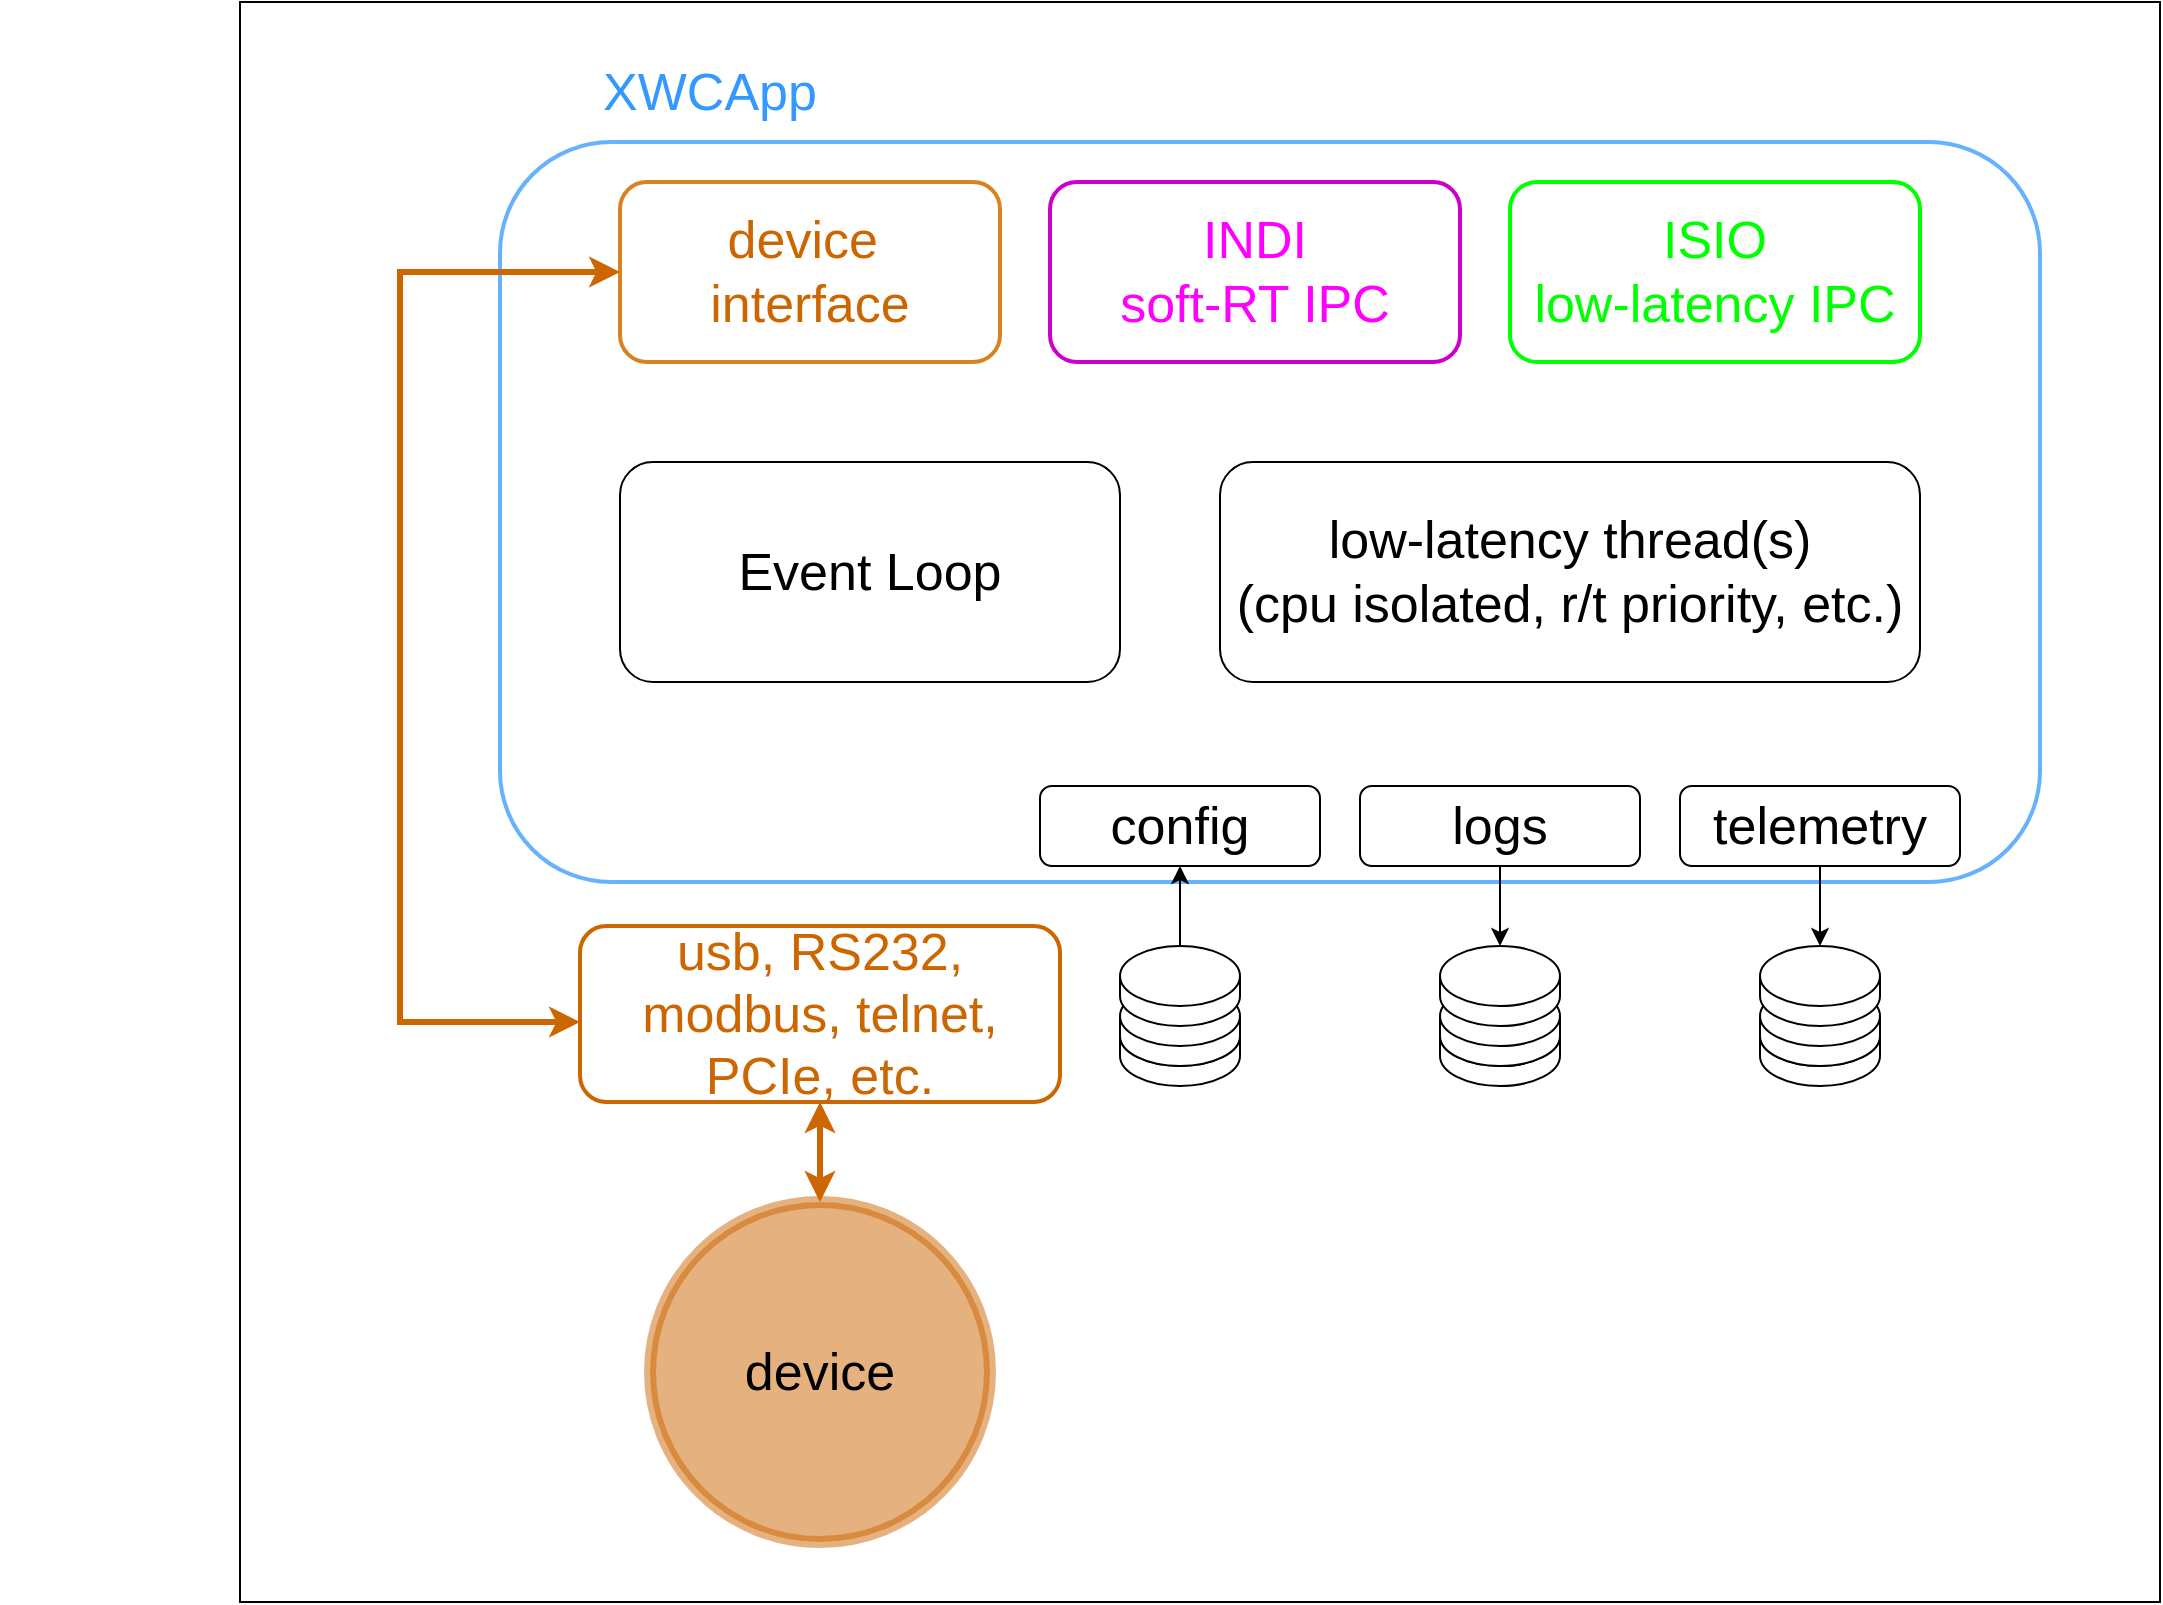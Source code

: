 <mxfile>
    <diagram name="Page-1" id="iFuYT253LAI2cr_2TafU">
        <mxGraphModel dx="3346" dy="1144" grid="1" gridSize="10" guides="1" tooltips="1" connect="1" arrows="1" fold="1" page="1" pageScale="1" pageWidth="850" pageHeight="1100" background="#ffffff" math="0" shadow="0">
            <root>
                <mxCell id="0"/>
                <mxCell id="1" parent="0"/>
                <mxCell id="5" value="" style="rounded=0;whiteSpace=wrap;html=1;" vertex="1" parent="1">
                    <mxGeometry x="-560" y="280" width="960" height="800" as="geometry"/>
                </mxCell>
                <mxCell id="umGk_1h2bwM0Oz5YRKmP-31" value="" style="group" parent="1" vertex="1" connectable="0">
                    <mxGeometry x="-680" y="310" width="1020" height="520" as="geometry"/>
                </mxCell>
                <mxCell id="umGk_1h2bwM0Oz5YRKmP-20" value="" style="shape=cylinder3;whiteSpace=wrap;html=1;boundedLbl=1;backgroundOutline=1;size=15;" parent="umGk_1h2bwM0Oz5YRKmP-31" vertex="1">
                    <mxGeometry x="560" y="472" width="60" height="40" as="geometry"/>
                </mxCell>
                <mxCell id="umGk_1h2bwM0Oz5YRKmP-2" value="" style="rounded=1;whiteSpace=wrap;html=1;strokeWidth=2;strokeColor=#66B2FF;" parent="umGk_1h2bwM0Oz5YRKmP-31" vertex="1">
                    <mxGeometry x="250" y="40" width="770" height="370" as="geometry"/>
                </mxCell>
                <mxCell id="umGk_1h2bwM0Oz5YRKmP-3" value="&lt;font color=&quot;#cc6600&quot; style=&quot;font-size: 26px;&quot;&gt;device&amp;nbsp;&lt;/font&gt;&lt;div style=&quot;font-size: 26px;&quot;&gt;&lt;font color=&quot;#cc6600&quot; style=&quot;font-size: 26px;&quot;&gt;interface&lt;/font&gt;&lt;/div&gt;" style="rounded=1;whiteSpace=wrap;html=1;strokeColor=#d88322;strokeWidth=2;" parent="umGk_1h2bwM0Oz5YRKmP-31" vertex="1">
                    <mxGeometry x="310" y="60" width="190" height="90" as="geometry"/>
                </mxCell>
                <mxCell id="umGk_1h2bwM0Oz5YRKmP-4" value="&lt;span style=&quot;font-size: 26px;&quot;&gt;&lt;font color=&quot;#ff00ff&quot;&gt;INDI&lt;/font&gt;&lt;/span&gt;&lt;div&gt;&lt;span style=&quot;font-size: 26px;&quot;&gt;&lt;font color=&quot;#ff00ff&quot;&gt;soft-RT IPC&lt;/font&gt;&lt;/span&gt;&lt;/div&gt;" style="rounded=1;whiteSpace=wrap;html=1;strokeColor=#CC00CC;strokeWidth=2;" parent="umGk_1h2bwM0Oz5YRKmP-31" vertex="1">
                    <mxGeometry x="525" y="60" width="205" height="90" as="geometry"/>
                </mxCell>
                <mxCell id="umGk_1h2bwM0Oz5YRKmP-5" value="&lt;span style=&quot;font-size: 26px;&quot;&gt;&lt;font color=&quot;#00ff00&quot;&gt;ISIO&lt;/font&gt;&lt;/span&gt;&lt;div&gt;&lt;span style=&quot;font-size: 26px;&quot;&gt;&lt;font color=&quot;#00ff00&quot;&gt;low-latency IPC&lt;/font&gt;&lt;/span&gt;&lt;/div&gt;" style="rounded=1;whiteSpace=wrap;html=1;strokeColor=#00FF00;strokeWidth=2;" parent="umGk_1h2bwM0Oz5YRKmP-31" vertex="1">
                    <mxGeometry x="755" y="60" width="205" height="90" as="geometry"/>
                </mxCell>
                <mxCell id="umGk_1h2bwM0Oz5YRKmP-7" value="&lt;font style=&quot;font-size: 26px;&quot;&gt;Event Loop&lt;/font&gt;" style="rounded=1;whiteSpace=wrap;html=1;" parent="umGk_1h2bwM0Oz5YRKmP-31" vertex="1">
                    <mxGeometry x="310" y="200" width="250" height="110" as="geometry"/>
                </mxCell>
                <mxCell id="umGk_1h2bwM0Oz5YRKmP-8" value="&lt;font style=&quot;font-size: 26px;&quot;&gt;low-latency thread(s)&lt;/font&gt;&lt;div&gt;&lt;font style=&quot;font-size: 26px;&quot;&gt;(cpu isolated, r/t priority, etc.)&lt;/font&gt;&lt;/div&gt;" style="rounded=1;whiteSpace=wrap;html=1;" parent="umGk_1h2bwM0Oz5YRKmP-31" vertex="1">
                    <mxGeometry x="610" y="200" width="350" height="110" as="geometry"/>
                </mxCell>
                <mxCell id="umGk_1h2bwM0Oz5YRKmP-10" value="&lt;font style=&quot;font-size: 26px;&quot;&gt;usb, RS232, modbus, telnet, PCIe, etc.&lt;/font&gt;" style="rounded=1;whiteSpace=wrap;html=1;strokeColor=#CC6600;strokeWidth=2;fontColor=#CC6600;" parent="umGk_1h2bwM0Oz5YRKmP-31" vertex="1">
                    <mxGeometry x="290" y="432" width="240" height="88" as="geometry"/>
                </mxCell>
                <mxCell id="umGk_1h2bwM0Oz5YRKmP-12" value="" style="endArrow=classic;startArrow=classic;html=1;rounded=0;entryX=0;entryY=0.5;entryDx=0;entryDy=0;strokeColor=#CC6600;strokeWidth=3;" parent="umGk_1h2bwM0Oz5YRKmP-31" target="umGk_1h2bwM0Oz5YRKmP-3" edge="1">
                    <mxGeometry width="50" height="50" relative="1" as="geometry">
                        <mxPoint x="290" y="480" as="sourcePoint"/>
                        <mxPoint x="710" y="120" as="targetPoint"/>
                        <Array as="points">
                            <mxPoint x="200" y="480"/>
                            <mxPoint x="200" y="105"/>
                        </Array>
                    </mxGeometry>
                </mxCell>
                <mxCell id="umGk_1h2bwM0Oz5YRKmP-15" value="&lt;font style=&quot;font-size: 26px;&quot;&gt;config&lt;/font&gt;" style="rounded=1;whiteSpace=wrap;html=1;" parent="umGk_1h2bwM0Oz5YRKmP-31" vertex="1">
                    <mxGeometry x="520" y="362" width="140" height="40" as="geometry"/>
                </mxCell>
                <mxCell id="umGk_1h2bwM0Oz5YRKmP-16" value="&lt;font style=&quot;font-size: 26px;&quot;&gt;logs&lt;/font&gt;&lt;span style=&quot;color: rgba(0, 0, 0, 0); font-family: monospace; font-size: 0px; text-align: start; text-wrap: nowrap;&quot;&gt;%3CmxGraphModel%3E%3Croot%3E%3CmxCell%20id%3D%220%22%2F%3E%3CmxCell%20id%3D%221%22%20parent%3D%220%22%2F%3E%3CmxCell%20id%3D%222%22%20value%3D%22%26lt%3Bfont%20style%3D%26quot%3Bfont-size%3A%2026px%3B%26quot%3B%26gt%3Bconfig%26lt%3B%2Ffont%26gt%3B%22%20style%3D%22rounded%3D1%3BwhiteSpace%3Dwrap%3Bhtml%3D1%3B%22%20vertex%3D%221%22%20parent%3D%221%22%3E%3CmxGeometry%20x%3D%22-30%22%20y%3D%22740%22%20width%3D%22140%22%20height%3D%2240%22%20as%3D%22geometry%22%2F%3E%3C%2FmxCell%3E%3C%2Froot%3E%3C%2FmxGraphModel%3E&lt;/span&gt;" style="rounded=1;whiteSpace=wrap;html=1;" parent="umGk_1h2bwM0Oz5YRKmP-31" vertex="1">
                    <mxGeometry x="680" y="362" width="140" height="40" as="geometry"/>
                </mxCell>
                <mxCell id="umGk_1h2bwM0Oz5YRKmP-17" value="&lt;span style=&quot;font-size: 26px;&quot;&gt;telemetry&lt;/span&gt;" style="rounded=1;whiteSpace=wrap;html=1;" parent="umGk_1h2bwM0Oz5YRKmP-31" vertex="1">
                    <mxGeometry x="840" y="362" width="140" height="40" as="geometry"/>
                </mxCell>
                <mxCell id="umGk_1h2bwM0Oz5YRKmP-19" value="" style="shape=cylinder3;whiteSpace=wrap;html=1;boundedLbl=1;backgroundOutline=1;size=15;" parent="umGk_1h2bwM0Oz5YRKmP-31" vertex="1">
                    <mxGeometry x="560" y="462" width="60" height="40" as="geometry"/>
                </mxCell>
                <mxCell id="umGk_1h2bwM0Oz5YRKmP-18" value="" style="shape=cylinder3;whiteSpace=wrap;html=1;boundedLbl=1;backgroundOutline=1;size=15;" parent="umGk_1h2bwM0Oz5YRKmP-31" vertex="1">
                    <mxGeometry x="560" y="442" width="60" height="40" as="geometry"/>
                </mxCell>
                <mxCell id="umGk_1h2bwM0Oz5YRKmP-21" value="" style="shape=cylinder3;whiteSpace=wrap;html=1;boundedLbl=1;backgroundOutline=1;size=15;" parent="umGk_1h2bwM0Oz5YRKmP-31" vertex="1">
                    <mxGeometry x="720" y="472" width="60" height="40" as="geometry"/>
                </mxCell>
                <mxCell id="umGk_1h2bwM0Oz5YRKmP-22" value="" style="shape=cylinder3;whiteSpace=wrap;html=1;boundedLbl=1;backgroundOutline=1;size=15;" parent="umGk_1h2bwM0Oz5YRKmP-31" vertex="1">
                    <mxGeometry x="720" y="462" width="60" height="40" as="geometry"/>
                </mxCell>
                <mxCell id="umGk_1h2bwM0Oz5YRKmP-23" value="" style="shape=cylinder3;whiteSpace=wrap;html=1;boundedLbl=1;backgroundOutline=1;size=15;" parent="umGk_1h2bwM0Oz5YRKmP-31" vertex="1">
                    <mxGeometry x="720" y="442" width="60" height="40" as="geometry"/>
                </mxCell>
                <mxCell id="umGk_1h2bwM0Oz5YRKmP-24" value="" style="shape=cylinder3;whiteSpace=wrap;html=1;boundedLbl=1;backgroundOutline=1;size=15;" parent="umGk_1h2bwM0Oz5YRKmP-31" vertex="1">
                    <mxGeometry x="880" y="472" width="60" height="40" as="geometry"/>
                </mxCell>
                <mxCell id="umGk_1h2bwM0Oz5YRKmP-25" value="" style="shape=cylinder3;whiteSpace=wrap;html=1;boundedLbl=1;backgroundOutline=1;size=15;" parent="umGk_1h2bwM0Oz5YRKmP-31" vertex="1">
                    <mxGeometry x="880" y="462" width="60" height="40" as="geometry"/>
                </mxCell>
                <mxCell id="umGk_1h2bwM0Oz5YRKmP-26" value="" style="shape=cylinder3;whiteSpace=wrap;html=1;boundedLbl=1;backgroundOutline=1;size=15;" parent="umGk_1h2bwM0Oz5YRKmP-31" vertex="1">
                    <mxGeometry x="880" y="442" width="60" height="40" as="geometry"/>
                </mxCell>
                <mxCell id="umGk_1h2bwM0Oz5YRKmP-27" value="" style="endArrow=classic;html=1;rounded=0;exitX=0.5;exitY=0;exitDx=0;exitDy=0;exitPerimeter=0;entryX=0.5;entryY=1;entryDx=0;entryDy=0;" parent="umGk_1h2bwM0Oz5YRKmP-31" source="umGk_1h2bwM0Oz5YRKmP-18" target="umGk_1h2bwM0Oz5YRKmP-15" edge="1">
                    <mxGeometry width="50" height="50" relative="1" as="geometry">
                        <mxPoint x="880" y="122" as="sourcePoint"/>
                        <mxPoint x="930" y="72" as="targetPoint"/>
                    </mxGeometry>
                </mxCell>
                <mxCell id="umGk_1h2bwM0Oz5YRKmP-28" value="" style="endArrow=classic;html=1;rounded=0;exitX=0.5;exitY=1;exitDx=0;exitDy=0;entryX=0.5;entryY=0;entryDx=0;entryDy=0;entryPerimeter=0;" parent="umGk_1h2bwM0Oz5YRKmP-31" source="umGk_1h2bwM0Oz5YRKmP-16" target="umGk_1h2bwM0Oz5YRKmP-23" edge="1">
                    <mxGeometry width="50" height="50" relative="1" as="geometry">
                        <mxPoint x="600" y="452" as="sourcePoint"/>
                        <mxPoint x="600" y="412" as="targetPoint"/>
                    </mxGeometry>
                </mxCell>
                <mxCell id="umGk_1h2bwM0Oz5YRKmP-29" value="" style="endArrow=classic;html=1;rounded=0;exitX=0.5;exitY=1;exitDx=0;exitDy=0;entryX=0.5;entryY=0;entryDx=0;entryDy=0;entryPerimeter=0;" parent="umGk_1h2bwM0Oz5YRKmP-31" source="umGk_1h2bwM0Oz5YRKmP-17" target="umGk_1h2bwM0Oz5YRKmP-26" edge="1">
                    <mxGeometry width="50" height="50" relative="1" as="geometry">
                        <mxPoint x="880" y="122" as="sourcePoint"/>
                        <mxPoint x="910" y="432" as="targetPoint"/>
                    </mxGeometry>
                </mxCell>
                <mxCell id="umGk_1h2bwM0Oz5YRKmP-30" value="XWCApp" style="text;html=1;align=center;verticalAlign=middle;whiteSpace=wrap;rounded=0;fontSize=26;fontColor=#3399FF;" parent="umGk_1h2bwM0Oz5YRKmP-31" vertex="1">
                    <mxGeometry x="300" width="110" height="30" as="geometry"/>
                </mxCell>
                <mxCell id="umGk_1h2bwM0Oz5YRKmP-9" value="&lt;font style=&quot;font-size: 26px;&quot;&gt;device&lt;/font&gt;" style="ellipse;whiteSpace=wrap;html=1;aspect=fixed;fillColor=#CC6600;strokeColor=#CC6600;fillStyle=solid;opacity=50;strokeWidth=6;" parent="1" vertex="1">
                    <mxGeometry x="-355" y="880" width="170" height="170" as="geometry"/>
                </mxCell>
                <mxCell id="umGk_1h2bwM0Oz5YRKmP-13" value="" style="endArrow=classic;startArrow=classic;html=1;rounded=0;exitX=0.5;exitY=0;exitDx=0;exitDy=0;entryX=0.5;entryY=1;entryDx=0;entryDy=0;fontColor=#CC6600;strokeColor=#CC6600;strokeWidth=3;" parent="1" source="umGk_1h2bwM0Oz5YRKmP-9" target="umGk_1h2bwM0Oz5YRKmP-10" edge="1">
                    <mxGeometry width="50" height="50" relative="1" as="geometry">
                        <mxPoint x="-20" y="480" as="sourcePoint"/>
                        <mxPoint x="30" y="430" as="targetPoint"/>
                    </mxGeometry>
                </mxCell>
            </root>
        </mxGraphModel>
    </diagram>
</mxfile>